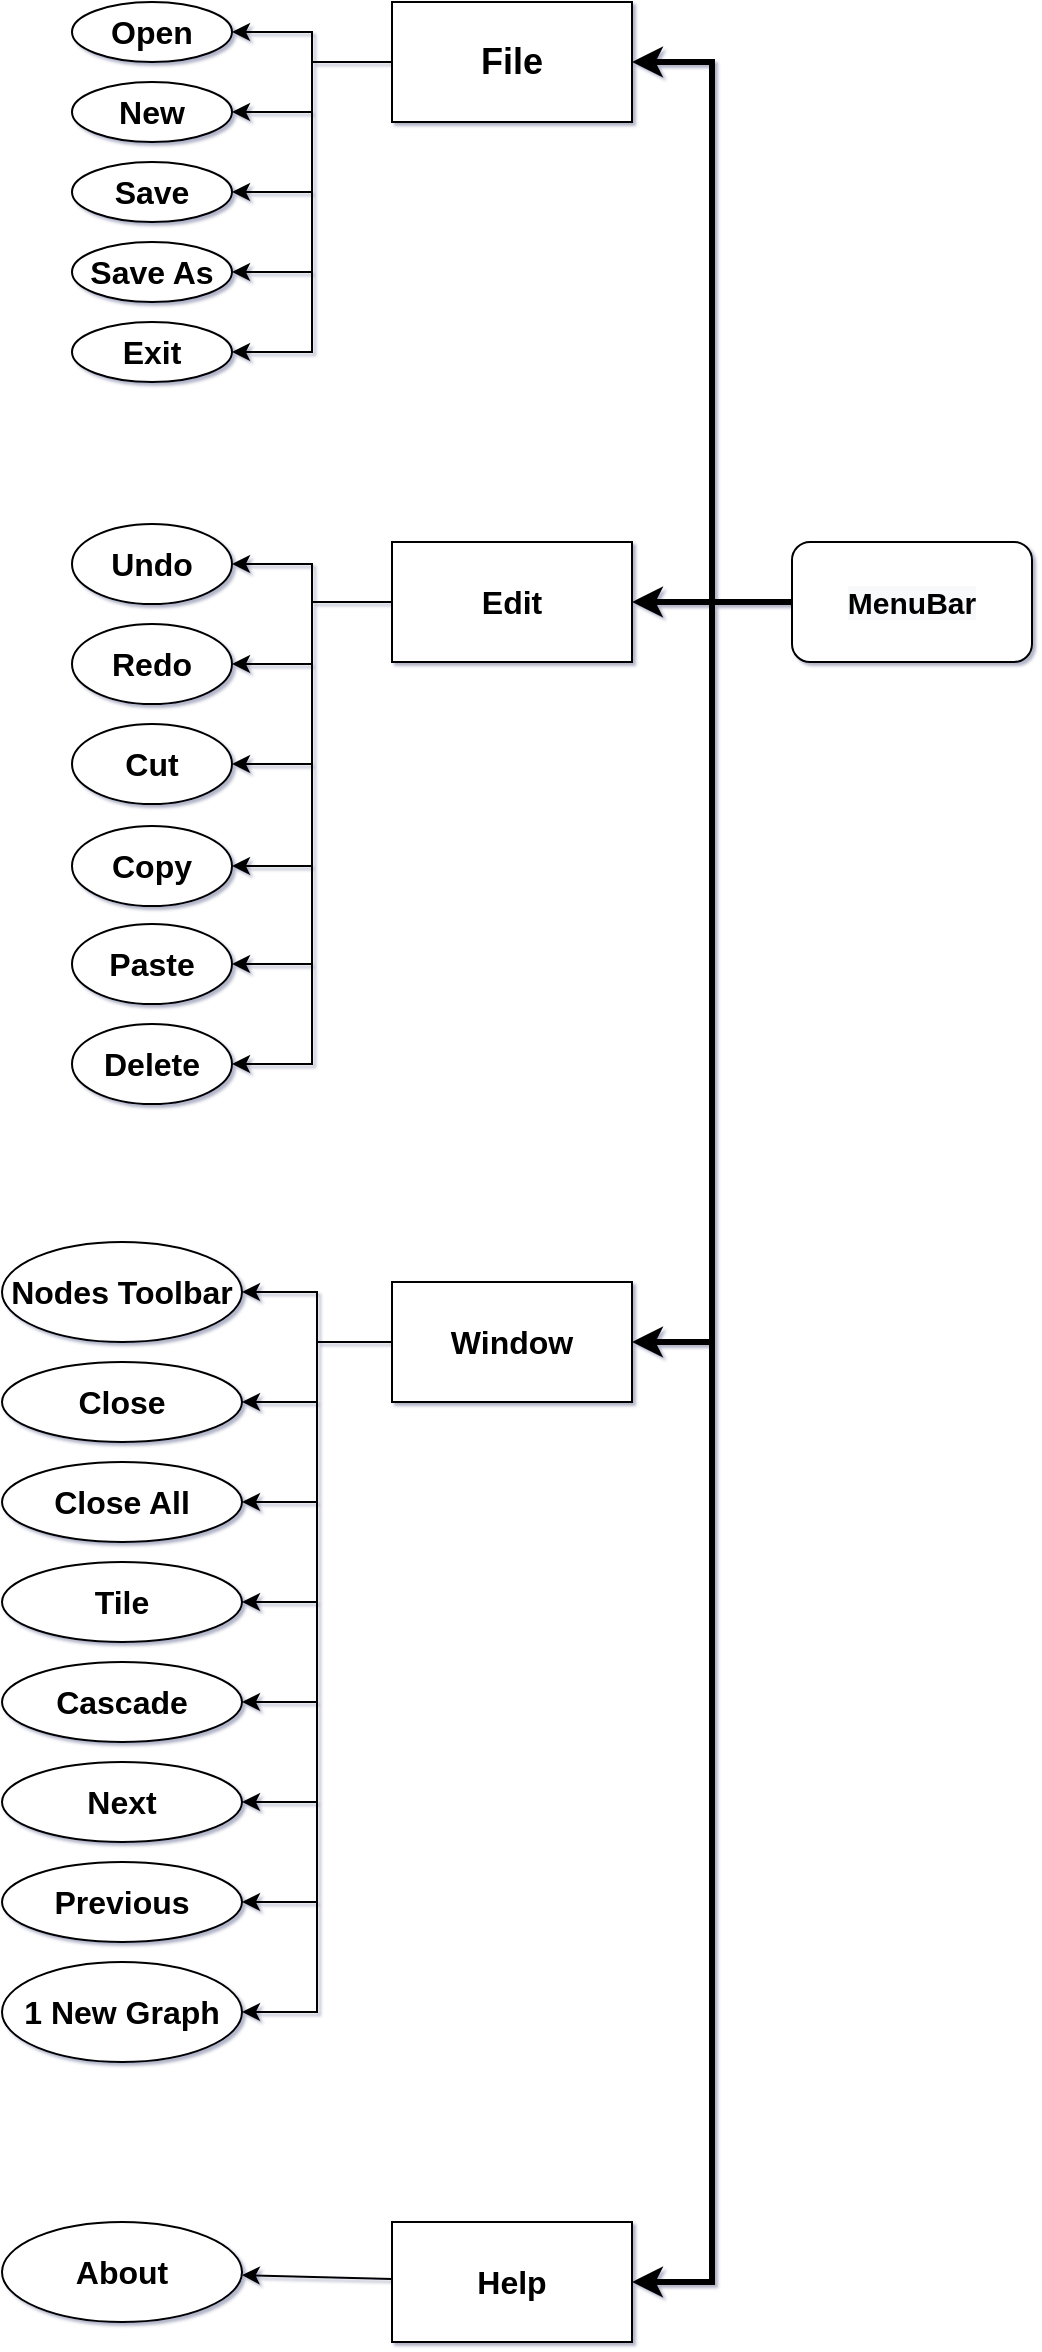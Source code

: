<mxfile version="16.1.0" type="github" pages="3">
  <diagram id="OTIUBwCb6A3McnjxUs8Z" name="Page-1">
    <mxGraphModel dx="1580" dy="847" grid="1" gridSize="10" guides="1" tooltips="1" connect="1" arrows="1" fold="1" page="1" pageScale="1" pageWidth="850" pageHeight="1100" background="#FFFFFF" math="0" shadow="1">
      <root>
        <mxCell id="0" />
        <mxCell id="1" parent="0" />
        <mxCell id="x5CwT21RzIThQymT5P6v-1" style="rounded=0;orthogonalLoop=1;jettySize=auto;html=1;fontSize=16;fontColor=default;endArrow=classic;endFill=1;edgeStyle=elbowEdgeStyle;" parent="1" source="a2mpIvTHJC9C5N37dpUy-2" target="a2mpIvTHJC9C5N37dpUy-7" edge="1">
          <mxGeometry relative="1" as="geometry" />
        </mxCell>
        <mxCell id="x5CwT21RzIThQymT5P6v-3" style="rounded=0;orthogonalLoop=1;jettySize=auto;html=1;fontSize=16;fontColor=default;endArrow=classic;endFill=1;edgeStyle=elbowEdgeStyle;" parent="1" source="a2mpIvTHJC9C5N37dpUy-2" target="a2mpIvTHJC9C5N37dpUy-8" edge="1">
          <mxGeometry relative="1" as="geometry" />
        </mxCell>
        <mxCell id="x5CwT21RzIThQymT5P6v-4" style="rounded=0;orthogonalLoop=1;jettySize=auto;html=1;fontSize=16;fontColor=default;endArrow=classic;endFill=1;edgeStyle=elbowEdgeStyle;" parent="1" source="a2mpIvTHJC9C5N37dpUy-2" target="a2mpIvTHJC9C5N37dpUy-6" edge="1">
          <mxGeometry relative="1" as="geometry" />
        </mxCell>
        <mxCell id="x5CwT21RzIThQymT5P6v-5" style="rounded=0;orthogonalLoop=1;jettySize=auto;html=1;fontSize=16;fontColor=default;endArrow=classic;endFill=1;edgeStyle=elbowEdgeStyle;" parent="1" source="a2mpIvTHJC9C5N37dpUy-2" target="a2mpIvTHJC9C5N37dpUy-5" edge="1">
          <mxGeometry relative="1" as="geometry" />
        </mxCell>
        <mxCell id="a2mpIvTHJC9C5N37dpUy-2" value="File" style="rounded=0;whiteSpace=wrap;html=1;fontStyle=1;fontSize=18;" parent="1" vertex="1">
          <mxGeometry x="560" y="120" width="120" height="60" as="geometry" />
        </mxCell>
        <mxCell id="a2mpIvTHJC9C5N37dpUy-5" value="New" style="ellipse;whiteSpace=wrap;html=1;fontStyle=1;fontSize=16;" parent="1" vertex="1">
          <mxGeometry x="400" y="160" width="80" height="30" as="geometry" />
        </mxCell>
        <mxCell id="a2mpIvTHJC9C5N37dpUy-6" value="Exit" style="ellipse;whiteSpace=wrap;html=1;fontStyle=1;fontSize=16;" parent="1" vertex="1">
          <mxGeometry x="400" y="280" width="80" height="30" as="geometry" />
        </mxCell>
        <mxCell id="a2mpIvTHJC9C5N37dpUy-7" value="Open" style="ellipse;whiteSpace=wrap;html=1;fontStyle=1;fontSize=16;" parent="1" vertex="1">
          <mxGeometry x="400" y="120" width="80" height="30" as="geometry" />
        </mxCell>
        <mxCell id="a2mpIvTHJC9C5N37dpUy-8" value="Save" style="ellipse;whiteSpace=wrap;html=1;fontStyle=1;fontSize=16;" parent="1" vertex="1">
          <mxGeometry x="400" y="200" width="80" height="30" as="geometry" />
        </mxCell>
        <mxCell id="oAhpnEwe5pMceAlLK7Gj-13" style="rounded=0;orthogonalLoop=1;jettySize=auto;html=1;fontSize=16;fontColor=default;endArrow=classic;endFill=1;strokeWidth=3;edgeStyle=elbowEdgeStyle;" edge="1" parent="1" source="oAhpnEwe5pMceAlLK7Gj-15" target="x5CwT21RzIThQymT5P6v-46">
          <mxGeometry relative="1" as="geometry">
            <mxPoint x="760.0" y="420" as="sourcePoint" />
          </mxGeometry>
        </mxCell>
        <mxCell id="a2mpIvTHJC9C5N37dpUy-17" value="" style="endArrow=classic;html=1;rounded=0;fontStyle=1;fontSize=16;strokeWidth=3;edgeStyle=elbowEdgeStyle;" parent="1" source="oAhpnEwe5pMceAlLK7Gj-15" edge="1" target="a2mpIvTHJC9C5N37dpUy-2">
          <mxGeometry width="50" height="50" relative="1" as="geometry">
            <mxPoint x="760.0" y="420" as="sourcePoint" />
            <mxPoint x="540" y="280" as="targetPoint" />
          </mxGeometry>
        </mxCell>
        <mxCell id="x5CwT21RzIThQymT5P6v-6" value="&lt;b&gt;Save As&lt;/b&gt;" style="ellipse;whiteSpace=wrap;html=1;labelBackgroundColor=none;fontSize=16;fontColor=default;" parent="1" vertex="1">
          <mxGeometry x="400" y="240" width="80" height="30" as="geometry" />
        </mxCell>
        <mxCell id="x5CwT21RzIThQymT5P6v-13" value="" style="endArrow=classic;html=1;rounded=0;fontSize=16;fontColor=default;endFill=1;edgeStyle=elbowEdgeStyle;" parent="1" target="x5CwT21RzIThQymT5P6v-6" edge="1" source="a2mpIvTHJC9C5N37dpUy-2">
          <mxGeometry width="50" height="50" relative="1" as="geometry">
            <mxPoint x="450" y="290" as="sourcePoint" />
            <mxPoint x="290" y="400" as="targetPoint" />
          </mxGeometry>
        </mxCell>
        <mxCell id="x5CwT21RzIThQymT5P6v-39" style="edgeStyle=elbowEdgeStyle;rounded=0;orthogonalLoop=1;jettySize=auto;html=1;fontSize=16;fontColor=default;endArrow=classic;endFill=1;" parent="1" source="x5CwT21RzIThQymT5P6v-14" target="x5CwT21RzIThQymT5P6v-16" edge="1">
          <mxGeometry relative="1" as="geometry">
            <mxPoint x="585" y="450" as="sourcePoint" />
          </mxGeometry>
        </mxCell>
        <mxCell id="x5CwT21RzIThQymT5P6v-14" value="&lt;b&gt;Edit&lt;/b&gt;" style="rounded=0;whiteSpace=wrap;html=1;labelBackgroundColor=none;fontSize=16;fontColor=default;" parent="1" vertex="1">
          <mxGeometry x="560" y="390" width="120" height="60" as="geometry" />
        </mxCell>
        <mxCell id="x5CwT21RzIThQymT5P6v-15" value="" style="endArrow=classic;html=1;rounded=0;fontSize=16;fontColor=default;strokeWidth=3;edgeStyle=elbowEdgeStyle;" parent="1" source="oAhpnEwe5pMceAlLK7Gj-15" target="x5CwT21RzIThQymT5P6v-14" edge="1">
          <mxGeometry width="50" height="50" relative="1" as="geometry">
            <mxPoint x="760.0" y="420" as="sourcePoint" />
            <mxPoint x="550" y="500" as="targetPoint" />
          </mxGeometry>
        </mxCell>
        <mxCell id="x5CwT21RzIThQymT5P6v-16" value="Undo" style="ellipse;whiteSpace=wrap;html=1;labelBackgroundColor=none;fontSize=16;fontColor=default;fontStyle=1" parent="1" vertex="1">
          <mxGeometry x="400" y="381" width="80" height="40" as="geometry" />
        </mxCell>
        <mxCell id="x5CwT21RzIThQymT5P6v-22" value="Delete" style="ellipse;whiteSpace=wrap;html=1;labelBackgroundColor=none;fontSize=16;fontColor=default;fontStyle=1" parent="1" vertex="1">
          <mxGeometry x="400" y="631" width="80" height="40" as="geometry" />
        </mxCell>
        <mxCell id="x5CwT21RzIThQymT5P6v-23" value="Redo" style="ellipse;whiteSpace=wrap;html=1;labelBackgroundColor=none;fontSize=16;fontColor=default;fontStyle=1" parent="1" vertex="1">
          <mxGeometry x="400" y="431" width="80" height="40" as="geometry" />
        </mxCell>
        <mxCell id="x5CwT21RzIThQymT5P6v-24" value="Cut" style="ellipse;whiteSpace=wrap;html=1;labelBackgroundColor=none;fontSize=16;fontColor=default;fontStyle=1" parent="1" vertex="1">
          <mxGeometry x="400" y="481" width="80" height="40" as="geometry" />
        </mxCell>
        <mxCell id="x5CwT21RzIThQymT5P6v-25" value="Copy" style="ellipse;whiteSpace=wrap;html=1;labelBackgroundColor=none;fontSize=16;fontColor=default;fontStyle=1" parent="1" vertex="1">
          <mxGeometry x="400" y="532" width="80" height="40" as="geometry" />
        </mxCell>
        <mxCell id="x5CwT21RzIThQymT5P6v-26" value="Paste" style="ellipse;whiteSpace=wrap;html=1;labelBackgroundColor=none;fontSize=16;fontColor=default;fontStyle=1" parent="1" vertex="1">
          <mxGeometry x="400" y="581" width="80" height="40" as="geometry" />
        </mxCell>
        <mxCell id="x5CwT21RzIThQymT5P6v-40" style="edgeStyle=elbowEdgeStyle;rounded=0;orthogonalLoop=1;jettySize=auto;html=1;fontSize=16;fontColor=default;endArrow=classic;endFill=1;fontStyle=1" parent="1" target="x5CwT21RzIThQymT5P6v-23" edge="1" source="x5CwT21RzIThQymT5P6v-14">
          <mxGeometry relative="1" as="geometry">
            <mxPoint x="575" y="490" as="sourcePoint" />
            <mxPoint x="495" y="430.0" as="targetPoint" />
          </mxGeometry>
        </mxCell>
        <mxCell id="x5CwT21RzIThQymT5P6v-41" style="edgeStyle=elbowEdgeStyle;rounded=0;orthogonalLoop=1;jettySize=auto;html=1;fontSize=16;fontColor=default;endArrow=classic;endFill=1;fontStyle=1" parent="1" target="x5CwT21RzIThQymT5P6v-24" edge="1" source="x5CwT21RzIThQymT5P6v-14">
          <mxGeometry relative="1" as="geometry">
            <mxPoint x="575" y="490" as="sourcePoint" />
            <mxPoint x="480" y="519.47" as="targetPoint" />
          </mxGeometry>
        </mxCell>
        <mxCell id="x5CwT21RzIThQymT5P6v-42" style="edgeStyle=elbowEdgeStyle;rounded=0;orthogonalLoop=1;jettySize=auto;html=1;fontSize=16;fontColor=default;endArrow=classic;endFill=1;fontStyle=1" parent="1" target="x5CwT21RzIThQymT5P6v-25" edge="1" source="x5CwT21RzIThQymT5P6v-14">
          <mxGeometry relative="1" as="geometry">
            <mxPoint x="575" y="490" as="sourcePoint" />
            <mxPoint x="515" y="450.0" as="targetPoint" />
          </mxGeometry>
        </mxCell>
        <mxCell id="x5CwT21RzIThQymT5P6v-43" style="edgeStyle=elbowEdgeStyle;rounded=0;orthogonalLoop=1;jettySize=auto;html=1;fontSize=16;fontColor=default;endArrow=classic;endFill=1;fontStyle=1" parent="1" target="x5CwT21RzIThQymT5P6v-26" edge="1" source="x5CwT21RzIThQymT5P6v-14">
          <mxGeometry relative="1" as="geometry">
            <mxPoint x="575" y="490" as="sourcePoint" />
            <mxPoint x="525" y="600" as="targetPoint" />
          </mxGeometry>
        </mxCell>
        <mxCell id="x5CwT21RzIThQymT5P6v-44" style="edgeStyle=elbowEdgeStyle;rounded=0;orthogonalLoop=1;jettySize=auto;html=1;fontSize=16;fontColor=default;endArrow=classic;endFill=1;fontStyle=1" parent="1" target="x5CwT21RzIThQymT5P6v-22" edge="1" source="x5CwT21RzIThQymT5P6v-14">
          <mxGeometry relative="1" as="geometry">
            <mxPoint x="575" y="490" as="sourcePoint" />
            <mxPoint x="535" y="470.0" as="targetPoint" />
          </mxGeometry>
        </mxCell>
        <mxCell id="x5CwT21RzIThQymT5P6v-46" value="Window" style="rounded=0;whiteSpace=wrap;html=1;labelBackgroundColor=none;fontSize=16;fontColor=default;fontStyle=1" parent="1" vertex="1">
          <mxGeometry x="560" y="760" width="120" height="60" as="geometry" />
        </mxCell>
        <mxCell id="oAhpnEwe5pMceAlLK7Gj-25" style="edgeStyle=elbowEdgeStyle;rounded=0;orthogonalLoop=1;jettySize=auto;html=1;fontSize=16;fontColor=default;endArrow=none;endFill=0;strokeWidth=1;startArrow=classic;startFill=1;" edge="1" parent="1" source="x5CwT21RzIThQymT5P6v-92" target="x5CwT21RzIThQymT5P6v-46">
          <mxGeometry relative="1" as="geometry" />
        </mxCell>
        <mxCell id="x5CwT21RzIThQymT5P6v-92" value="Cascade" style="ellipse;whiteSpace=wrap;html=1;labelBackgroundColor=none;fontSize=16;fontColor=default;fontStyle=1" parent="1" vertex="1">
          <mxGeometry x="365" y="950" width="120" height="40" as="geometry" />
        </mxCell>
        <mxCell id="oAhpnEwe5pMceAlLK7Gj-24" style="edgeStyle=elbowEdgeStyle;rounded=0;orthogonalLoop=1;jettySize=auto;html=1;fontSize=16;fontColor=default;endArrow=none;endFill=0;strokeWidth=1;startArrow=classic;startFill=1;" edge="1" parent="1" source="x5CwT21RzIThQymT5P6v-93" target="x5CwT21RzIThQymT5P6v-46">
          <mxGeometry relative="1" as="geometry" />
        </mxCell>
        <mxCell id="x5CwT21RzIThQymT5P6v-93" value="Tile" style="ellipse;whiteSpace=wrap;html=1;labelBackgroundColor=none;fontSize=16;fontColor=default;fontStyle=1" parent="1" vertex="1">
          <mxGeometry x="365" y="900" width="120" height="40" as="geometry" />
        </mxCell>
        <mxCell id="oAhpnEwe5pMceAlLK7Gj-23" style="edgeStyle=elbowEdgeStyle;rounded=0;orthogonalLoop=1;jettySize=auto;html=1;fontSize=16;fontColor=default;endArrow=none;endFill=0;strokeWidth=1;startArrow=classic;startFill=1;" edge="1" parent="1" source="x5CwT21RzIThQymT5P6v-94" target="x5CwT21RzIThQymT5P6v-46">
          <mxGeometry relative="1" as="geometry" />
        </mxCell>
        <mxCell id="x5CwT21RzIThQymT5P6v-94" value="Close All" style="ellipse;whiteSpace=wrap;html=1;labelBackgroundColor=none;fontSize=16;fontColor=default;fontStyle=1" parent="1" vertex="1">
          <mxGeometry x="365" y="850" width="120" height="40" as="geometry" />
        </mxCell>
        <mxCell id="oAhpnEwe5pMceAlLK7Gj-21" style="edgeStyle=elbowEdgeStyle;rounded=0;orthogonalLoop=1;jettySize=auto;html=1;fontSize=16;fontColor=default;endArrow=none;endFill=0;strokeWidth=1;startArrow=classic;startFill=1;" edge="1" parent="1" source="x5CwT21RzIThQymT5P6v-95" target="x5CwT21RzIThQymT5P6v-46">
          <mxGeometry relative="1" as="geometry" />
        </mxCell>
        <mxCell id="x5CwT21RzIThQymT5P6v-95" value="Nodes Toolbar" style="ellipse;whiteSpace=wrap;html=1;labelBackgroundColor=none;fontSize=16;fontColor=default;fontStyle=1" parent="1" vertex="1">
          <mxGeometry x="365" y="740" width="120" height="50" as="geometry" />
        </mxCell>
        <mxCell id="oAhpnEwe5pMceAlLK7Gj-22" style="edgeStyle=elbowEdgeStyle;rounded=0;orthogonalLoop=1;jettySize=auto;html=1;fontSize=16;fontColor=default;endArrow=none;endFill=0;strokeWidth=1;startArrow=classic;startFill=1;" edge="1" parent="1" source="x5CwT21RzIThQymT5P6v-98" target="x5CwT21RzIThQymT5P6v-46">
          <mxGeometry relative="1" as="geometry" />
        </mxCell>
        <mxCell id="x5CwT21RzIThQymT5P6v-98" value="Close" style="ellipse;whiteSpace=wrap;html=1;labelBackgroundColor=none;fontSize=16;fontColor=default;fontStyle=1" parent="1" vertex="1">
          <mxGeometry x="365" y="800" width="120" height="40" as="geometry" />
        </mxCell>
        <mxCell id="oAhpnEwe5pMceAlLK7Gj-26" style="edgeStyle=elbowEdgeStyle;rounded=0;orthogonalLoop=1;jettySize=auto;html=1;fontSize=16;fontColor=default;endArrow=none;endFill=0;strokeWidth=1;startArrow=classic;startFill=1;" edge="1" parent="1" source="x5CwT21RzIThQymT5P6v-99" target="x5CwT21RzIThQymT5P6v-46">
          <mxGeometry relative="1" as="geometry" />
        </mxCell>
        <mxCell id="x5CwT21RzIThQymT5P6v-99" value="Next" style="ellipse;whiteSpace=wrap;html=1;labelBackgroundColor=none;fontSize=16;fontColor=default;fontStyle=1" parent="1" vertex="1">
          <mxGeometry x="365" y="1000" width="120" height="40" as="geometry" />
        </mxCell>
        <mxCell id="oAhpnEwe5pMceAlLK7Gj-27" style="edgeStyle=elbowEdgeStyle;rounded=0;orthogonalLoop=1;jettySize=auto;html=1;fontSize=16;fontColor=default;endArrow=none;endFill=0;strokeWidth=1;startArrow=classic;startFill=1;" edge="1" parent="1" source="x5CwT21RzIThQymT5P6v-100" target="x5CwT21RzIThQymT5P6v-46">
          <mxGeometry relative="1" as="geometry" />
        </mxCell>
        <mxCell id="x5CwT21RzIThQymT5P6v-100" value="Previous" style="ellipse;whiteSpace=wrap;html=1;labelBackgroundColor=none;fontSize=16;fontColor=default;fontStyle=1" parent="1" vertex="1">
          <mxGeometry x="365" y="1050" width="120" height="40" as="geometry" />
        </mxCell>
        <mxCell id="oAhpnEwe5pMceAlLK7Gj-28" style="edgeStyle=elbowEdgeStyle;rounded=0;orthogonalLoop=1;jettySize=auto;html=1;fontSize=16;fontColor=default;endArrow=none;endFill=0;strokeWidth=1;startArrow=classic;startFill=1;" edge="1" parent="1" source="x5CwT21RzIThQymT5P6v-101" target="x5CwT21RzIThQymT5P6v-46">
          <mxGeometry relative="1" as="geometry" />
        </mxCell>
        <mxCell id="x5CwT21RzIThQymT5P6v-101" value="1 New Graph" style="ellipse;whiteSpace=wrap;html=1;labelBackgroundColor=none;fontSize=16;fontColor=default;fontStyle=1" parent="1" vertex="1">
          <mxGeometry x="365" y="1100" width="120" height="50" as="geometry" />
        </mxCell>
        <mxCell id="x5CwT21RzIThQymT5P6v-112" value="&lt;b&gt;Help&lt;/b&gt;" style="rounded=0;whiteSpace=wrap;html=1;labelBackgroundColor=none;fontSize=16;fontColor=default;" parent="1" vertex="1">
          <mxGeometry x="560" y="1230" width="120" height="60" as="geometry" />
        </mxCell>
        <mxCell id="x5CwT21RzIThQymT5P6v-114" value="&lt;b&gt;About&lt;/b&gt;" style="ellipse;whiteSpace=wrap;html=1;labelBackgroundColor=none;fontSize=16;fontColor=default;" parent="1" vertex="1">
          <mxGeometry x="365" y="1230" width="120" height="50" as="geometry" />
        </mxCell>
        <mxCell id="x5CwT21RzIThQymT5P6v-119" value="" style="endArrow=classic;html=1;rounded=0;fontSize=16;fontColor=default;endFill=1;strokeWidth=1;" parent="1" source="x5CwT21RzIThQymT5P6v-112" target="x5CwT21RzIThQymT5P6v-114" edge="1">
          <mxGeometry width="50" height="50" relative="1" as="geometry">
            <mxPoint x="765" y="420" as="sourcePoint" />
            <mxPoint x="790" y="370" as="targetPoint" />
          </mxGeometry>
        </mxCell>
        <mxCell id="oAhpnEwe5pMceAlLK7Gj-17" style="edgeStyle=elbowEdgeStyle;rounded=0;orthogonalLoop=1;jettySize=auto;html=1;fontSize=16;fontColor=default;endArrow=classic;endFill=1;strokeWidth=3;" edge="1" parent="1" source="oAhpnEwe5pMceAlLK7Gj-15" target="x5CwT21RzIThQymT5P6v-112">
          <mxGeometry relative="1" as="geometry" />
        </mxCell>
        <mxCell id="oAhpnEwe5pMceAlLK7Gj-15" value="&#xa;&#xa;&lt;span style=&quot;color: rgb(0, 0, 0); font-family: helvetica; font-size: 15px; font-style: normal; font-weight: 700; letter-spacing: normal; text-align: center; text-indent: 0px; text-transform: none; word-spacing: 0px; background-color: rgb(248, 249, 250); display: inline; float: none;&quot;&gt;MenuBar&lt;/span&gt;&#xa;&#xa;" style="rounded=1;whiteSpace=wrap;html=1;labelBackgroundColor=none;fontSize=16;fontColor=default;" vertex="1" parent="1">
          <mxGeometry x="760" y="390" width="120" height="60" as="geometry" />
        </mxCell>
      </root>
    </mxGraphModel>
  </diagram>
  <diagram id="NRRa1OJvfMoLZbczr9bS" name="Page-2">
    <mxGraphModel dx="1422" dy="762" grid="1" gridSize="10" guides="1" tooltips="1" connect="1" arrows="1" fold="1" page="1" pageScale="1" pageWidth="850" pageHeight="1100" math="0" shadow="0">
      <root>
        <mxCell id="cr6WwEzmyNxOlLuDrxUj-0" />
        <mxCell id="cr6WwEzmyNxOlLuDrxUj-1" parent="cr6WwEzmyNxOlLuDrxUj-0" />
        <mxCell id="x3RRPz1W19CmqDcMI_I4-0" style="edgeStyle=orthogonalEdgeStyle;rounded=0;orthogonalLoop=1;jettySize=auto;html=1;entryX=1;entryY=0.25;entryDx=0;entryDy=0;fontSize=16;" parent="cr6WwEzmyNxOlLuDrxUj-1" source="x3RRPz1W19CmqDcMI_I4-2" target="x3RRPz1W19CmqDcMI_I4-14" edge="1">
          <mxGeometry relative="1" as="geometry">
            <Array as="points">
              <mxPoint x="580" y="755" />
              <mxPoint x="580" y="755" />
            </Array>
          </mxGeometry>
        </mxCell>
        <mxCell id="x3RRPz1W19CmqDcMI_I4-1" style="edgeStyle=orthogonalEdgeStyle;rounded=0;orthogonalLoop=1;jettySize=auto;html=1;entryX=1;entryY=0.75;entryDx=0;entryDy=0;fontSize=16;" parent="cr6WwEzmyNxOlLuDrxUj-1" source="x3RRPz1W19CmqDcMI_I4-2" target="x3RRPz1W19CmqDcMI_I4-6" edge="1">
          <mxGeometry relative="1" as="geometry" />
        </mxCell>
        <mxCell id="x3RRPz1W19CmqDcMI_I4-2" value="PyQt5" style="rounded=0;whiteSpace=wrap;html=1;fontStyle=1;fontSize=26;" parent="cr6WwEzmyNxOlLuDrxUj-1" vertex="1">
          <mxGeometry x="600" y="680" width="170" height="110" as="geometry" />
        </mxCell>
        <mxCell id="x3RRPz1W19CmqDcMI_I4-3" value="&lt;pre style=&quot;background-color: #2b2b2b ; color: #a9b7c6 ; font-family: &amp;#34;jetbrains mono&amp;#34; , monospace ; font-size: 16.5pt&quot;&gt;&lt;br&gt;&lt;/pre&gt;" style="ellipse;whiteSpace=wrap;html=1;" parent="cr6WwEzmyNxOlLuDrxUj-1" vertex="1">
          <mxGeometry x="190" y="650" width="120" height="80" as="geometry" />
        </mxCell>
        <mxCell id="x3RRPz1W19CmqDcMI_I4-4" value="&lt;pre style=&quot;font-family: &amp;quot;jetbrains mono&amp;quot;, monospace; font-size: 16.5pt;&quot;&gt;QIcon&lt;/pre&gt;" style="ellipse;whiteSpace=wrap;html=1;fontColor=default;labelBackgroundColor=none;" parent="cr6WwEzmyNxOlLuDrxUj-1" vertex="1">
          <mxGeometry x="190" y="750" width="120" height="80" as="geometry" />
        </mxCell>
        <mxCell id="x3RRPz1W19CmqDcMI_I4-5" style="edgeStyle=orthogonalEdgeStyle;rounded=0;orthogonalLoop=1;jettySize=auto;html=1;entryX=1;entryY=0.5;entryDx=0;entryDy=0;fontSize=16;" parent="cr6WwEzmyNxOlLuDrxUj-1" source="x3RRPz1W19CmqDcMI_I4-6" target="x3RRPz1W19CmqDcMI_I4-15" edge="1">
          <mxGeometry relative="1" as="geometry" />
        </mxCell>
        <mxCell id="KoLWa-xkf1UNtgTPFEqx-1" style="rounded=0;orthogonalLoop=1;jettySize=auto;html=1;fontSize=16;" parent="cr6WwEzmyNxOlLuDrxUj-1" source="x3RRPz1W19CmqDcMI_I4-6" target="x3RRPz1W19CmqDcMI_I4-4" edge="1">
          <mxGeometry relative="1" as="geometry" />
        </mxCell>
        <mxCell id="x3RRPz1W19CmqDcMI_I4-6" value="&#xa;&#xa;&lt;span style=&quot;color: rgb(0, 0, 0); font-family: helvetica; font-size: 17px; font-style: normal; letter-spacing: normal; text-align: center; text-indent: 0px; text-transform: none; word-spacing: 0px; background-color: rgb(248, 249, 250); display: inline; float: none;&quot;&gt;QtGui&lt;/span&gt;&#xa;&#xa;" style="rounded=0;whiteSpace=wrap;html=1;fontStyle=1;fontSize=17;" parent="cr6WwEzmyNxOlLuDrxUj-1" vertex="1">
          <mxGeometry x="400" y="660" width="120" height="60" as="geometry" />
        </mxCell>
        <mxCell id="x3RRPz1W19CmqDcMI_I4-8" style="edgeStyle=orthogonalEdgeStyle;rounded=0;orthogonalLoop=1;jettySize=auto;html=1;entryX=1;entryY=0.5;entryDx=0;entryDy=0;fontSize=16;" parent="cr6WwEzmyNxOlLuDrxUj-1" source="x3RRPz1W19CmqDcMI_I4-14" target="x3RRPz1W19CmqDcMI_I4-17" edge="1">
          <mxGeometry relative="1" as="geometry" />
        </mxCell>
        <mxCell id="x3RRPz1W19CmqDcMI_I4-9" style="edgeStyle=orthogonalEdgeStyle;rounded=0;orthogonalLoop=1;jettySize=auto;html=1;fontSize=16;entryX=0.994;entryY=0.688;entryDx=0;entryDy=0;entryPerimeter=0;" parent="cr6WwEzmyNxOlLuDrxUj-1" source="x3RRPz1W19CmqDcMI_I4-14" target="x3RRPz1W19CmqDcMI_I4-19" edge="1">
          <mxGeometry relative="1" as="geometry">
            <mxPoint x="450" y="970" as="targetPoint" />
          </mxGeometry>
        </mxCell>
        <mxCell id="x3RRPz1W19CmqDcMI_I4-10" style="edgeStyle=orthogonalEdgeStyle;rounded=0;orthogonalLoop=1;jettySize=auto;html=1;fontSize=16;entryX=1.025;entryY=0.4;entryDx=0;entryDy=0;entryPerimeter=0;" parent="cr6WwEzmyNxOlLuDrxUj-1" source="x3RRPz1W19CmqDcMI_I4-14" target="x3RRPz1W19CmqDcMI_I4-18" edge="1">
          <mxGeometry relative="1" as="geometry">
            <mxPoint x="480" y="1050" as="targetPoint" />
            <Array as="points">
              <mxPoint x="460" y="1042" />
            </Array>
          </mxGeometry>
        </mxCell>
        <mxCell id="x3RRPz1W19CmqDcMI_I4-11" style="edgeStyle=orthogonalEdgeStyle;rounded=0;orthogonalLoop=1;jettySize=auto;html=1;fontSize=16;entryX=1;entryY=0.5;entryDx=0;entryDy=0;" parent="cr6WwEzmyNxOlLuDrxUj-1" source="x3RRPz1W19CmqDcMI_I4-14" target="x3RRPz1W19CmqDcMI_I4-20" edge="1">
          <mxGeometry relative="1" as="geometry">
            <mxPoint x="460" y="1160" as="targetPoint" />
          </mxGeometry>
        </mxCell>
        <mxCell id="x3RRPz1W19CmqDcMI_I4-12" style="edgeStyle=orthogonalEdgeStyle;rounded=0;orthogonalLoop=1;jettySize=auto;html=1;fontSize=16;entryX=1;entryY=0.5;entryDx=0;entryDy=0;" parent="cr6WwEzmyNxOlLuDrxUj-1" source="x3RRPz1W19CmqDcMI_I4-14" target="x3RRPz1W19CmqDcMI_I4-21" edge="1">
          <mxGeometry relative="1" as="geometry">
            <mxPoint x="460" y="1250" as="targetPoint" />
          </mxGeometry>
        </mxCell>
        <mxCell id="x3RRPz1W19CmqDcMI_I4-13" style="edgeStyle=orthogonalEdgeStyle;rounded=0;orthogonalLoop=1;jettySize=auto;html=1;entryX=0;entryY=0.5;entryDx=0;entryDy=0;fontSize=16;" parent="cr6WwEzmyNxOlLuDrxUj-1" source="x3RRPz1W19CmqDcMI_I4-14" target="x3RRPz1W19CmqDcMI_I4-22" edge="1">
          <mxGeometry relative="1" as="geometry">
            <Array as="points">
              <mxPoint x="510" y="850" />
            </Array>
          </mxGeometry>
        </mxCell>
        <mxCell id="x3RRPz1W19CmqDcMI_I4-14" value="&lt;span style=&quot;font-size: 15px;&quot;&gt;QtWidgets&lt;/span&gt;" style="rounded=0;whiteSpace=wrap;html=1;fontStyle=1;fontSize=15;" parent="cr6WwEzmyNxOlLuDrxUj-1" vertex="1">
          <mxGeometry x="400" y="740" width="120" height="60" as="geometry" />
        </mxCell>
        <mxCell id="x3RRPz1W19CmqDcMI_I4-15" value="&lt;pre style=&quot;font-family: &amp;quot;jetbrains mono&amp;quot;, monospace; font-size: 16.5pt;&quot;&gt;QPixmap&lt;/pre&gt;" style="ellipse;whiteSpace=wrap;html=1;fontColor=default;labelBackgroundColor=none;" parent="cr6WwEzmyNxOlLuDrxUj-1" vertex="1">
          <mxGeometry x="190" y="650" width="120" height="80" as="geometry" />
        </mxCell>
        <mxCell id="x3RRPz1W19CmqDcMI_I4-16" value="" style="ellipse;whiteSpace=wrap;html=1;fontSize=16;fontColor=default;labelBackgroundColor=none;" parent="cr6WwEzmyNxOlLuDrxUj-1" vertex="1">
          <mxGeometry x="320" y="810" width="120" height="80" as="geometry" />
        </mxCell>
        <mxCell id="x3RRPz1W19CmqDcMI_I4-17" value="&lt;pre style=&quot;font-family: &amp;quot;jetbrains mono&amp;quot;, monospace; font-size: 16.5pt;&quot;&gt;QWidget&lt;/pre&gt;" style="ellipse;whiteSpace=wrap;html=1;fontSize=16;fontColor=default;labelBackgroundColor=none;" parent="cr6WwEzmyNxOlLuDrxUj-1" vertex="1">
          <mxGeometry x="320" y="810" width="120" height="80" as="geometry" />
        </mxCell>
        <mxCell id="x3RRPz1W19CmqDcMI_I4-18" value="&lt;pre style=&quot;font-family: &amp;quot;jetbrains mono&amp;quot;, monospace; font-size: 16.5pt;&quot;&gt;QAction&lt;/pre&gt;" style="ellipse;whiteSpace=wrap;html=1;fontSize=16;fontColor=default;labelBackgroundColor=none;" parent="cr6WwEzmyNxOlLuDrxUj-1" vertex="1">
          <mxGeometry x="320" y="1010" width="120" height="80" as="geometry" />
        </mxCell>
        <mxCell id="x3RRPz1W19CmqDcMI_I4-19" value="&lt;pre style=&quot;font-family: &amp;quot;jetbrains mono&amp;quot;, monospace; font-size: 16.5pt;&quot;&gt;QMainWindow&lt;/pre&gt;" style="ellipse;whiteSpace=wrap;html=1;fontSize=16;fontColor=default;labelBackgroundColor=none;" parent="cr6WwEzmyNxOlLuDrxUj-1" vertex="1">
          <mxGeometry x="280" y="910" width="160" height="80" as="geometry" />
        </mxCell>
        <mxCell id="x3RRPz1W19CmqDcMI_I4-20" value="&lt;pre style=&quot;font-family: &amp;quot;jetbrains mono&amp;quot;, monospace; font-size: 16.5pt;&quot;&gt;QTabWidget&lt;/pre&gt;" style="ellipse;whiteSpace=wrap;html=1;fontSize=16;fontColor=default;labelBackgroundColor=none;" parent="cr6WwEzmyNxOlLuDrxUj-1" vertex="1">
          <mxGeometry x="290" y="1110" width="150" height="80" as="geometry" />
        </mxCell>
        <mxCell id="x3RRPz1W19CmqDcMI_I4-21" value="&lt;pre style=&quot;font-family: &amp;quot;jetbrains mono&amp;quot;, monospace; font-size: 16.5pt;&quot;&gt;QLabel&lt;/pre&gt;" style="ellipse;whiteSpace=wrap;html=1;fontSize=16;fontColor=default;labelBackgroundColor=none;" parent="cr6WwEzmyNxOlLuDrxUj-1" vertex="1">
          <mxGeometry x="310" y="1210" width="120" height="80" as="geometry" />
        </mxCell>
        <mxCell id="x3RRPz1W19CmqDcMI_I4-22" value="&lt;pre style=&quot;font-family: &amp;quot;jetbrains mono&amp;quot;, monospace; font-size: 16.5pt;&quot;&gt;QPushButton&lt;/pre&gt;" style="ellipse;whiteSpace=wrap;html=1;fontSize=16;fontColor=default;labelBackgroundColor=none;" parent="cr6WwEzmyNxOlLuDrxUj-1" vertex="1">
          <mxGeometry x="550" y="810" width="180" height="80" as="geometry" />
        </mxCell>
        <mxCell id="x3RRPz1W19CmqDcMI_I4-23" value="&lt;pre style=&quot;font-family: &amp;quot;jetbrains mono&amp;quot;, monospace; font-size: 16.5pt;&quot;&gt;QCheckBox&lt;/pre&gt;" style="ellipse;whiteSpace=wrap;html=1;fontSize=16;fontColor=default;labelBackgroundColor=none;" parent="cr6WwEzmyNxOlLuDrxUj-1" vertex="1">
          <mxGeometry x="570" y="920" width="150" height="80" as="geometry" />
        </mxCell>
        <mxCell id="x3RRPz1W19CmqDcMI_I4-24" value="" style="ellipse;whiteSpace=wrap;html=1;fontSize=16;" parent="cr6WwEzmyNxOlLuDrxUj-1" vertex="1">
          <mxGeometry x="600" y="1030" width="120" height="80" as="geometry" />
        </mxCell>
        <mxCell id="KoLWa-xkf1UNtgTPFEqx-0" style="edgeStyle=orthogonalEdgeStyle;rounded=0;orthogonalLoop=1;jettySize=auto;html=1;fontSize=16;" parent="cr6WwEzmyNxOlLuDrxUj-1" source="x3RRPz1W19CmqDcMI_I4-6" target="x3RRPz1W19CmqDcMI_I4-6" edge="1">
          <mxGeometry relative="1" as="geometry" />
        </mxCell>
      </root>
    </mxGraphModel>
  </diagram>
  <diagram id="v_r358iPcQAX6g8cgY2M" name="Page-3">
    <mxGraphModel dx="1422" dy="762" grid="1" gridSize="10" guides="1" tooltips="1" connect="1" arrows="1" fold="1" page="1" pageScale="1" pageWidth="850" pageHeight="1100" math="0" shadow="0">
      <root>
        <mxCell id="mPg7BLSY7UnWXd7fNt24-0" />
        <mxCell id="mPg7BLSY7UnWXd7fNt24-1" parent="mPg7BLSY7UnWXd7fNt24-0" />
        <mxCell id="mPg7BLSY7UnWXd7fNt24-8" style="edgeStyle=none;rounded=0;orthogonalLoop=1;jettySize=auto;html=1;entryX=1;entryY=0.74;entryDx=0;entryDy=0;entryPerimeter=0;fontSize=16;fontColor=default;endArrow=diamondThin;endFill=1;" parent="mPg7BLSY7UnWXd7fNt24-1" source="mPg7BLSY7UnWXd7fNt24-2" target="mPg7BLSY7UnWXd7fNt24-5" edge="1">
          <mxGeometry relative="1" as="geometry">
            <Array as="points">
              <mxPoint x="350" y="280" />
              <mxPoint x="300" y="210" />
            </Array>
          </mxGeometry>
        </mxCell>
        <mxCell id="mPg7BLSY7UnWXd7fNt24-2" value="&lt;b&gt;Nodes&lt;/b&gt;" style="rounded=0;whiteSpace=wrap;html=1;labelBackgroundColor=none;fontSize=16;fontColor=default;" parent="mPg7BLSY7UnWXd7fNt24-1" vertex="1">
          <mxGeometry x="400" y="250" width="120" height="60" as="geometry" />
        </mxCell>
        <mxCell id="mPg7BLSY7UnWXd7fNt24-3" value="&lt;b&gt;Multiply&lt;/b&gt;" style="ellipse;whiteSpace=wrap;html=1;labelBackgroundColor=none;fontSize=16;fontColor=default;" parent="mPg7BLSY7UnWXd7fNt24-1" vertex="1">
          <mxGeometry x="160" y="280" width="120" height="50" as="geometry" />
        </mxCell>
        <mxCell id="mPg7BLSY7UnWXd7fNt24-4" value="&lt;b&gt;Substract&lt;/b&gt;" style="ellipse;whiteSpace=wrap;html=1;labelBackgroundColor=none;fontSize=16;fontColor=default;" parent="mPg7BLSY7UnWXd7fNt24-1" vertex="1">
          <mxGeometry x="160" y="220" width="120" height="50" as="geometry" />
        </mxCell>
        <mxCell id="mPg7BLSY7UnWXd7fNt24-5" value="&lt;b&gt;Add&lt;/b&gt;" style="ellipse;whiteSpace=wrap;html=1;labelBackgroundColor=none;fontSize=16;fontColor=default;" parent="mPg7BLSY7UnWXd7fNt24-1" vertex="1">
          <mxGeometry x="160" y="160" width="120" height="50" as="geometry" />
        </mxCell>
        <mxCell id="mPg7BLSY7UnWXd7fNt24-6" value="&lt;b&gt;Divide&lt;/b&gt;" style="ellipse;whiteSpace=wrap;html=1;labelBackgroundColor=none;fontSize=16;fontColor=default;" parent="mPg7BLSY7UnWXd7fNt24-1" vertex="1">
          <mxGeometry x="160" y="340" width="120" height="50" as="geometry" />
        </mxCell>
        <mxCell id="mPg7BLSY7UnWXd7fNt24-9" style="edgeStyle=none;rounded=0;orthogonalLoop=1;jettySize=auto;html=1;entryX=1;entryY=0.74;entryDx=0;entryDy=0;entryPerimeter=0;fontSize=16;fontColor=default;endArrow=diamondThin;endFill=1;" parent="mPg7BLSY7UnWXd7fNt24-1" edge="1">
          <mxGeometry relative="1" as="geometry">
            <mxPoint x="350" y="280" as="sourcePoint" />
            <mxPoint x="280" y="247" as="targetPoint" />
            <Array as="points" />
          </mxGeometry>
        </mxCell>
        <mxCell id="mPg7BLSY7UnWXd7fNt24-10" style="edgeStyle=none;rounded=0;orthogonalLoop=1;jettySize=auto;html=1;entryX=1;entryY=0.74;entryDx=0;entryDy=0;entryPerimeter=0;fontSize=16;fontColor=default;endArrow=diamondThin;endFill=1;" parent="mPg7BLSY7UnWXd7fNt24-1" edge="1">
          <mxGeometry relative="1" as="geometry">
            <mxPoint x="350" y="280" as="sourcePoint" />
            <mxPoint x="280" y="310" as="targetPoint" />
            <Array as="points">
              <mxPoint x="320" y="300" />
            </Array>
          </mxGeometry>
        </mxCell>
        <mxCell id="mPg7BLSY7UnWXd7fNt24-11" style="edgeStyle=none;rounded=0;orthogonalLoop=1;jettySize=auto;html=1;entryX=1;entryY=0.5;entryDx=0;entryDy=0;fontSize=16;fontColor=default;endArrow=diamondThin;endFill=1;" parent="mPg7BLSY7UnWXd7fNt24-1" target="mPg7BLSY7UnWXd7fNt24-6" edge="1">
          <mxGeometry relative="1" as="geometry">
            <mxPoint x="350" y="280" as="sourcePoint" />
            <mxPoint x="330" y="407" as="targetPoint" />
            <Array as="points">
              <mxPoint x="330" y="330" />
            </Array>
          </mxGeometry>
        </mxCell>
      </root>
    </mxGraphModel>
  </diagram>
</mxfile>
